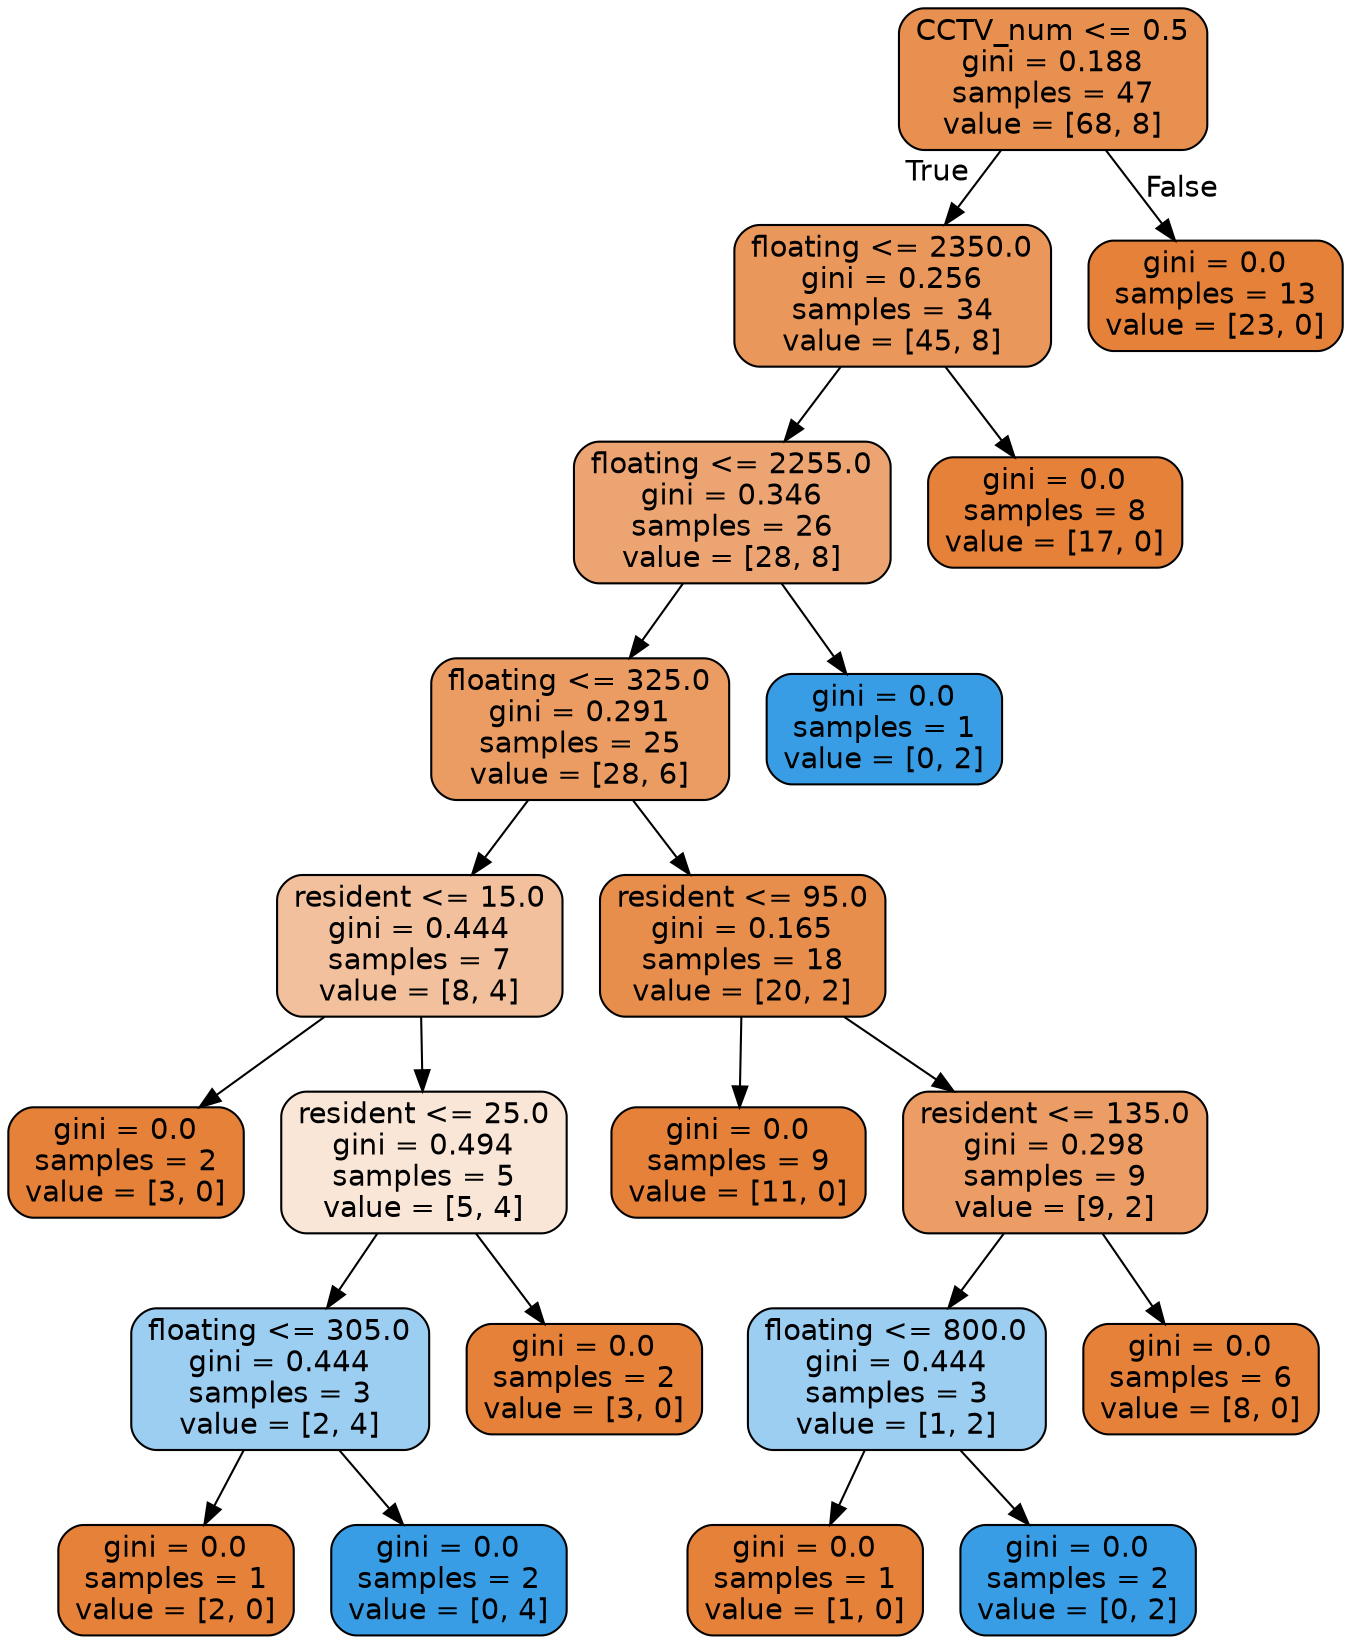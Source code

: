 digraph Tree {
node [shape=box, style="filled, rounded", color="black", fontname=helvetica] ;
edge [fontname=helvetica] ;
0 [label="CCTV_num <= 0.5\ngini = 0.188\nsamples = 47\nvalue = [68, 8]", fillcolor="#e89050"] ;
1 [label="floating <= 2350.0\ngini = 0.256\nsamples = 34\nvalue = [45, 8]", fillcolor="#ea975c"] ;
0 -> 1 [labeldistance=2.5, labelangle=45, headlabel="True"] ;
2 [label="floating <= 2255.0\ngini = 0.346\nsamples = 26\nvalue = [28, 8]", fillcolor="#eca572"] ;
1 -> 2 ;
3 [label="floating <= 325.0\ngini = 0.291\nsamples = 25\nvalue = [28, 6]", fillcolor="#eb9c63"] ;
2 -> 3 ;
4 [label="resident <= 15.0\ngini = 0.444\nsamples = 7\nvalue = [8, 4]", fillcolor="#f2c09c"] ;
3 -> 4 ;
5 [label="gini = 0.0\nsamples = 2\nvalue = [3, 0]", fillcolor="#e58139"] ;
4 -> 5 ;
6 [label="resident <= 25.0\ngini = 0.494\nsamples = 5\nvalue = [5, 4]", fillcolor="#fae6d7"] ;
4 -> 6 ;
7 [label="floating <= 305.0\ngini = 0.444\nsamples = 3\nvalue = [2, 4]", fillcolor="#9ccef2"] ;
6 -> 7 ;
8 [label="gini = 0.0\nsamples = 1\nvalue = [2, 0]", fillcolor="#e58139"] ;
7 -> 8 ;
9 [label="gini = 0.0\nsamples = 2\nvalue = [0, 4]", fillcolor="#399de5"] ;
7 -> 9 ;
10 [label="gini = 0.0\nsamples = 2\nvalue = [3, 0]", fillcolor="#e58139"] ;
6 -> 10 ;
11 [label="resident <= 95.0\ngini = 0.165\nsamples = 18\nvalue = [20, 2]", fillcolor="#e88e4d"] ;
3 -> 11 ;
12 [label="gini = 0.0\nsamples = 9\nvalue = [11, 0]", fillcolor="#e58139"] ;
11 -> 12 ;
13 [label="resident <= 135.0\ngini = 0.298\nsamples = 9\nvalue = [9, 2]", fillcolor="#eb9d65"] ;
11 -> 13 ;
14 [label="floating <= 800.0\ngini = 0.444\nsamples = 3\nvalue = [1, 2]", fillcolor="#9ccef2"] ;
13 -> 14 ;
15 [label="gini = 0.0\nsamples = 1\nvalue = [1, 0]", fillcolor="#e58139"] ;
14 -> 15 ;
16 [label="gini = 0.0\nsamples = 2\nvalue = [0, 2]", fillcolor="#399de5"] ;
14 -> 16 ;
17 [label="gini = 0.0\nsamples = 6\nvalue = [8, 0]", fillcolor="#e58139"] ;
13 -> 17 ;
18 [label="gini = 0.0\nsamples = 1\nvalue = [0, 2]", fillcolor="#399de5"] ;
2 -> 18 ;
19 [label="gini = 0.0\nsamples = 8\nvalue = [17, 0]", fillcolor="#e58139"] ;
1 -> 19 ;
20 [label="gini = 0.0\nsamples = 13\nvalue = [23, 0]", fillcolor="#e58139"] ;
0 -> 20 [labeldistance=2.5, labelangle=-45, headlabel="False"] ;
}